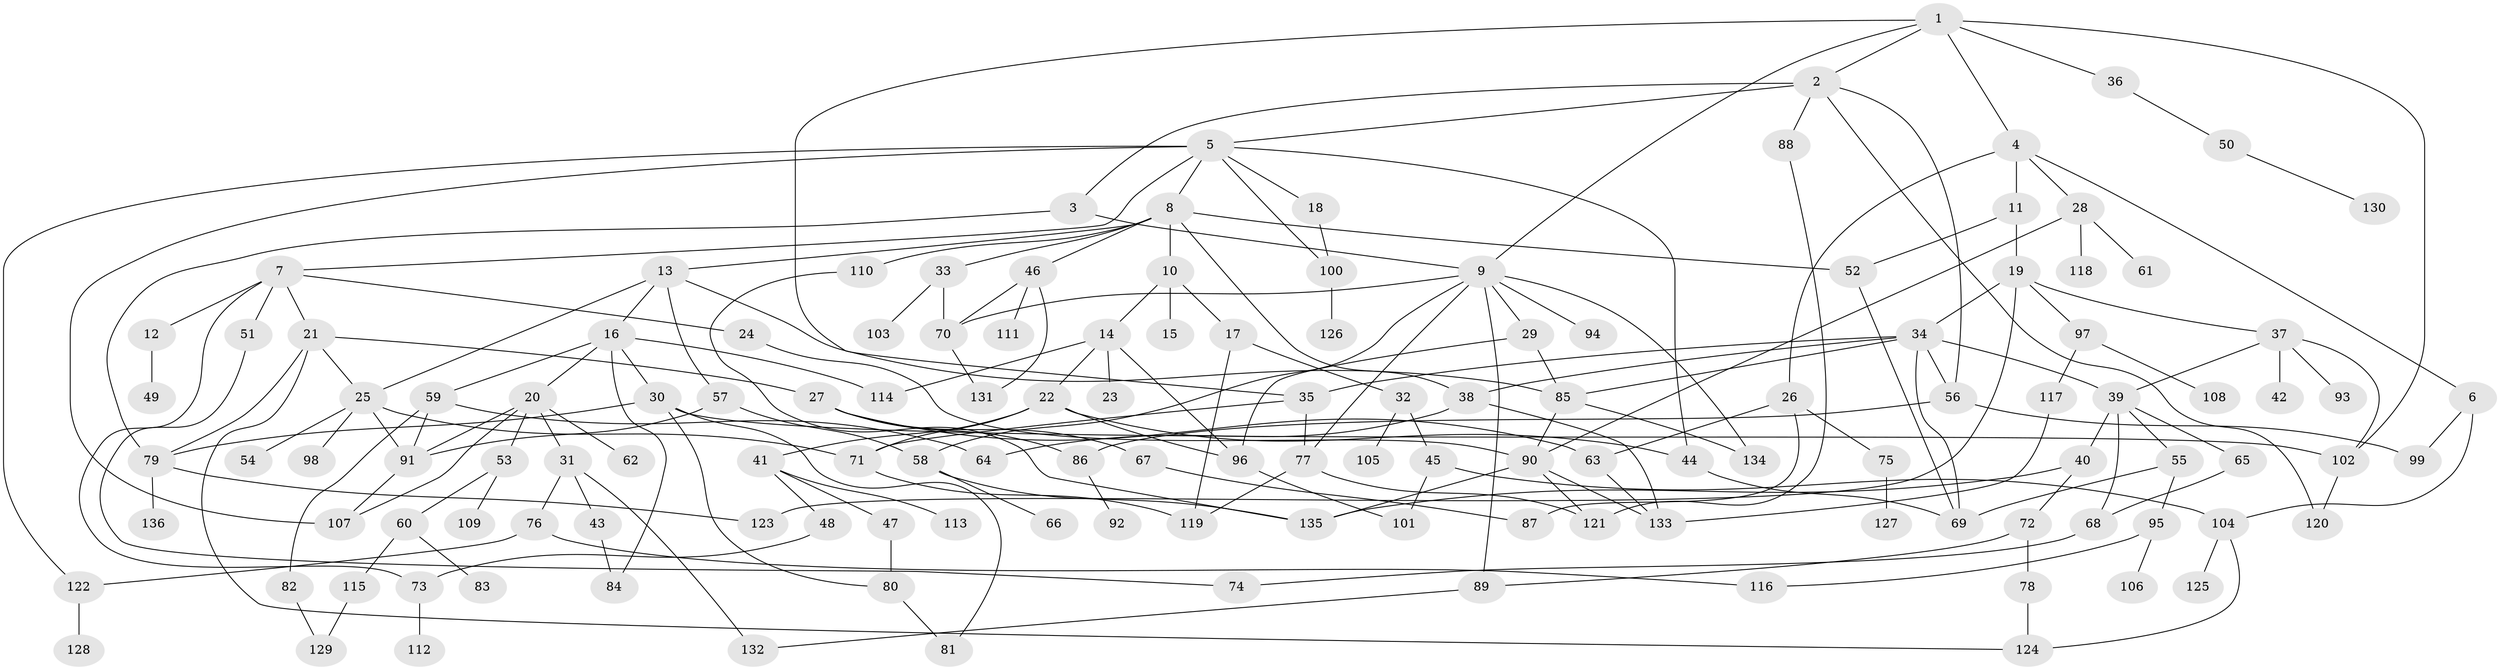 // Generated by graph-tools (version 1.1) at 2025/13/03/09/25 04:13:24]
// undirected, 136 vertices, 203 edges
graph export_dot {
graph [start="1"]
  node [color=gray90,style=filled];
  1;
  2;
  3;
  4;
  5;
  6;
  7;
  8;
  9;
  10;
  11;
  12;
  13;
  14;
  15;
  16;
  17;
  18;
  19;
  20;
  21;
  22;
  23;
  24;
  25;
  26;
  27;
  28;
  29;
  30;
  31;
  32;
  33;
  34;
  35;
  36;
  37;
  38;
  39;
  40;
  41;
  42;
  43;
  44;
  45;
  46;
  47;
  48;
  49;
  50;
  51;
  52;
  53;
  54;
  55;
  56;
  57;
  58;
  59;
  60;
  61;
  62;
  63;
  64;
  65;
  66;
  67;
  68;
  69;
  70;
  71;
  72;
  73;
  74;
  75;
  76;
  77;
  78;
  79;
  80;
  81;
  82;
  83;
  84;
  85;
  86;
  87;
  88;
  89;
  90;
  91;
  92;
  93;
  94;
  95;
  96;
  97;
  98;
  99;
  100;
  101;
  102;
  103;
  104;
  105;
  106;
  107;
  108;
  109;
  110;
  111;
  112;
  113;
  114;
  115;
  116;
  117;
  118;
  119;
  120;
  121;
  122;
  123;
  124;
  125;
  126;
  127;
  128;
  129;
  130;
  131;
  132;
  133;
  134;
  135;
  136;
  1 -- 2;
  1 -- 4;
  1 -- 35;
  1 -- 36;
  1 -- 102;
  1 -- 9;
  2 -- 3;
  2 -- 5;
  2 -- 88;
  2 -- 120;
  2 -- 56;
  3 -- 9;
  3 -- 79;
  4 -- 6;
  4 -- 11;
  4 -- 26;
  4 -- 28;
  5 -- 7;
  5 -- 8;
  5 -- 18;
  5 -- 107;
  5 -- 100;
  5 -- 44;
  5 -- 122;
  6 -- 104;
  6 -- 99;
  7 -- 12;
  7 -- 21;
  7 -- 24;
  7 -- 51;
  7 -- 73;
  8 -- 10;
  8 -- 13;
  8 -- 33;
  8 -- 38;
  8 -- 46;
  8 -- 110;
  8 -- 52;
  9 -- 29;
  9 -- 70;
  9 -- 77;
  9 -- 94;
  9 -- 134;
  9 -- 58;
  9 -- 89;
  10 -- 14;
  10 -- 15;
  10 -- 17;
  11 -- 19;
  11 -- 52;
  12 -- 49;
  13 -- 16;
  13 -- 57;
  13 -- 85;
  13 -- 25;
  14 -- 22;
  14 -- 23;
  14 -- 114;
  14 -- 96;
  16 -- 20;
  16 -- 30;
  16 -- 59;
  16 -- 84;
  16 -- 114;
  17 -- 32;
  17 -- 119;
  18 -- 100;
  19 -- 34;
  19 -- 37;
  19 -- 97;
  19 -- 123;
  20 -- 31;
  20 -- 53;
  20 -- 62;
  20 -- 107;
  20 -- 91;
  21 -- 25;
  21 -- 27;
  21 -- 79;
  21 -- 124;
  22 -- 41;
  22 -- 44;
  22 -- 71;
  22 -- 96;
  24 -- 90;
  25 -- 54;
  25 -- 91;
  25 -- 98;
  25 -- 71;
  26 -- 63;
  26 -- 75;
  26 -- 87;
  27 -- 67;
  27 -- 86;
  27 -- 63;
  28 -- 61;
  28 -- 90;
  28 -- 118;
  29 -- 85;
  29 -- 96;
  30 -- 81;
  30 -- 80;
  30 -- 79;
  30 -- 102;
  31 -- 43;
  31 -- 76;
  31 -- 132;
  32 -- 45;
  32 -- 105;
  33 -- 103;
  33 -- 70;
  34 -- 39;
  34 -- 56;
  34 -- 69;
  34 -- 35;
  34 -- 38;
  34 -- 85;
  35 -- 71;
  35 -- 77;
  36 -- 50;
  37 -- 42;
  37 -- 93;
  37 -- 39;
  37 -- 102;
  38 -- 64;
  38 -- 133;
  39 -- 40;
  39 -- 55;
  39 -- 65;
  39 -- 68;
  40 -- 72;
  40 -- 135;
  41 -- 47;
  41 -- 48;
  41 -- 113;
  43 -- 84;
  44 -- 69;
  45 -- 104;
  45 -- 101;
  46 -- 111;
  46 -- 131;
  46 -- 70;
  47 -- 80;
  48 -- 73;
  50 -- 130;
  51 -- 74;
  52 -- 69;
  53 -- 60;
  53 -- 109;
  55 -- 95;
  55 -- 69;
  56 -- 99;
  56 -- 86;
  57 -- 58;
  57 -- 91;
  58 -- 66;
  58 -- 135;
  59 -- 82;
  59 -- 64;
  59 -- 91;
  60 -- 83;
  60 -- 115;
  63 -- 133;
  65 -- 68;
  67 -- 87;
  68 -- 74;
  70 -- 131;
  71 -- 119;
  72 -- 78;
  72 -- 89;
  73 -- 112;
  75 -- 127;
  76 -- 122;
  76 -- 116;
  77 -- 119;
  77 -- 121;
  78 -- 124;
  79 -- 136;
  79 -- 123;
  80 -- 81;
  82 -- 129;
  85 -- 90;
  85 -- 134;
  86 -- 92;
  88 -- 121;
  89 -- 132;
  90 -- 135;
  90 -- 121;
  90 -- 133;
  91 -- 107;
  95 -- 106;
  95 -- 116;
  96 -- 101;
  97 -- 108;
  97 -- 117;
  100 -- 126;
  102 -- 120;
  104 -- 125;
  104 -- 124;
  110 -- 135;
  115 -- 129;
  117 -- 133;
  122 -- 128;
}
